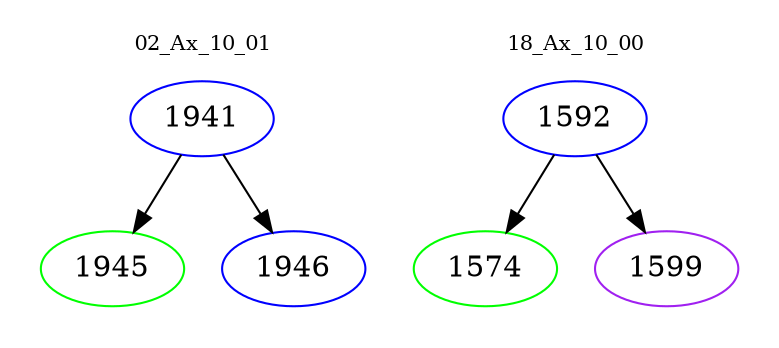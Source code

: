 digraph{
subgraph cluster_0 {
color = white
label = "02_Ax_10_01";
fontsize=10;
T0_1941 [label="1941", color="blue"]
T0_1941 -> T0_1945 [color="black"]
T0_1945 [label="1945", color="green"]
T0_1941 -> T0_1946 [color="black"]
T0_1946 [label="1946", color="blue"]
}
subgraph cluster_1 {
color = white
label = "18_Ax_10_00";
fontsize=10;
T1_1592 [label="1592", color="blue"]
T1_1592 -> T1_1574 [color="black"]
T1_1574 [label="1574", color="green"]
T1_1592 -> T1_1599 [color="black"]
T1_1599 [label="1599", color="purple"]
}
}
